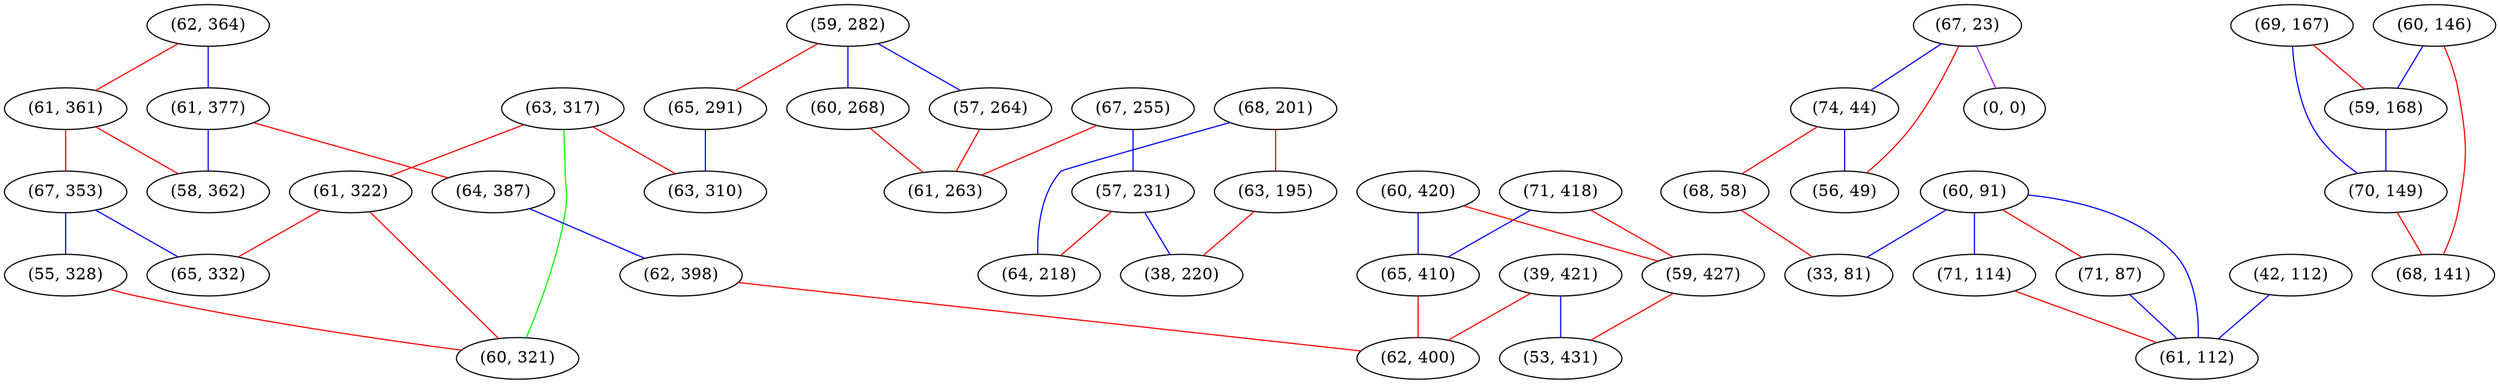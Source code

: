 graph "" {
"(62, 364)";
"(63, 317)";
"(67, 23)";
"(69, 167)";
"(74, 44)";
"(68, 58)";
"(39, 421)";
"(60, 91)";
"(60, 146)";
"(59, 282)";
"(65, 291)";
"(68, 201)";
"(42, 112)";
"(71, 114)";
"(56, 49)";
"(61, 322)";
"(61, 361)";
"(59, 168)";
"(63, 195)";
"(57, 264)";
"(60, 268)";
"(67, 255)";
"(71, 87)";
"(71, 418)";
"(60, 420)";
"(65, 410)";
"(67, 353)";
"(70, 149)";
"(57, 231)";
"(61, 263)";
"(59, 427)";
"(61, 377)";
"(64, 387)";
"(61, 112)";
"(53, 431)";
"(64, 218)";
"(65, 332)";
"(62, 398)";
"(0, 0)";
"(38, 220)";
"(55, 328)";
"(33, 81)";
"(68, 141)";
"(63, 310)";
"(60, 321)";
"(62, 400)";
"(58, 362)";
"(62, 364)" -- "(61, 361)"  [color=red, key=0, weight=1];
"(62, 364)" -- "(61, 377)"  [color=blue, key=0, weight=3];
"(63, 317)" -- "(61, 322)"  [color=red, key=0, weight=1];
"(63, 317)" -- "(63, 310)"  [color=red, key=0, weight=1];
"(63, 317)" -- "(60, 321)"  [color=green, key=0, weight=2];
"(67, 23)" -- "(56, 49)"  [color=red, key=0, weight=1];
"(67, 23)" -- "(0, 0)"  [color=purple, key=0, weight=4];
"(67, 23)" -- "(74, 44)"  [color=blue, key=0, weight=3];
"(69, 167)" -- "(59, 168)"  [color=red, key=0, weight=1];
"(69, 167)" -- "(70, 149)"  [color=blue, key=0, weight=3];
"(74, 44)" -- "(56, 49)"  [color=blue, key=0, weight=3];
"(74, 44)" -- "(68, 58)"  [color=red, key=0, weight=1];
"(68, 58)" -- "(33, 81)"  [color=red, key=0, weight=1];
"(39, 421)" -- "(53, 431)"  [color=blue, key=0, weight=3];
"(39, 421)" -- "(62, 400)"  [color=red, key=0, weight=1];
"(60, 91)" -- "(71, 114)"  [color=blue, key=0, weight=3];
"(60, 91)" -- "(71, 87)"  [color=red, key=0, weight=1];
"(60, 91)" -- "(61, 112)"  [color=blue, key=0, weight=3];
"(60, 91)" -- "(33, 81)"  [color=blue, key=0, weight=3];
"(60, 146)" -- "(68, 141)"  [color=red, key=0, weight=1];
"(60, 146)" -- "(59, 168)"  [color=blue, key=0, weight=3];
"(59, 282)" -- "(57, 264)"  [color=blue, key=0, weight=3];
"(59, 282)" -- "(65, 291)"  [color=red, key=0, weight=1];
"(59, 282)" -- "(60, 268)"  [color=blue, key=0, weight=3];
"(65, 291)" -- "(63, 310)"  [color=blue, key=0, weight=3];
"(68, 201)" -- "(63, 195)"  [color=red, key=0, weight=1];
"(68, 201)" -- "(64, 218)"  [color=blue, key=0, weight=3];
"(42, 112)" -- "(61, 112)"  [color=blue, key=0, weight=3];
"(71, 114)" -- "(61, 112)"  [color=red, key=0, weight=1];
"(61, 322)" -- "(60, 321)"  [color=red, key=0, weight=1];
"(61, 322)" -- "(65, 332)"  [color=red, key=0, weight=1];
"(61, 361)" -- "(67, 353)"  [color=red, key=0, weight=1];
"(61, 361)" -- "(58, 362)"  [color=red, key=0, weight=1];
"(59, 168)" -- "(70, 149)"  [color=blue, key=0, weight=3];
"(63, 195)" -- "(38, 220)"  [color=red, key=0, weight=1];
"(57, 264)" -- "(61, 263)"  [color=red, key=0, weight=1];
"(60, 268)" -- "(61, 263)"  [color=red, key=0, weight=1];
"(67, 255)" -- "(61, 263)"  [color=red, key=0, weight=1];
"(67, 255)" -- "(57, 231)"  [color=blue, key=0, weight=3];
"(71, 87)" -- "(61, 112)"  [color=blue, key=0, weight=3];
"(71, 418)" -- "(65, 410)"  [color=blue, key=0, weight=3];
"(71, 418)" -- "(59, 427)"  [color=red, key=0, weight=1];
"(60, 420)" -- "(65, 410)"  [color=blue, key=0, weight=3];
"(60, 420)" -- "(59, 427)"  [color=red, key=0, weight=1];
"(65, 410)" -- "(62, 400)"  [color=red, key=0, weight=1];
"(67, 353)" -- "(55, 328)"  [color=blue, key=0, weight=3];
"(67, 353)" -- "(65, 332)"  [color=blue, key=0, weight=3];
"(70, 149)" -- "(68, 141)"  [color=red, key=0, weight=1];
"(57, 231)" -- "(38, 220)"  [color=blue, key=0, weight=3];
"(57, 231)" -- "(64, 218)"  [color=red, key=0, weight=1];
"(59, 427)" -- "(53, 431)"  [color=red, key=0, weight=1];
"(61, 377)" -- "(64, 387)"  [color=red, key=0, weight=1];
"(61, 377)" -- "(58, 362)"  [color=blue, key=0, weight=3];
"(64, 387)" -- "(62, 398)"  [color=blue, key=0, weight=3];
"(62, 398)" -- "(62, 400)"  [color=red, key=0, weight=1];
"(55, 328)" -- "(60, 321)"  [color=red, key=0, weight=1];
}
